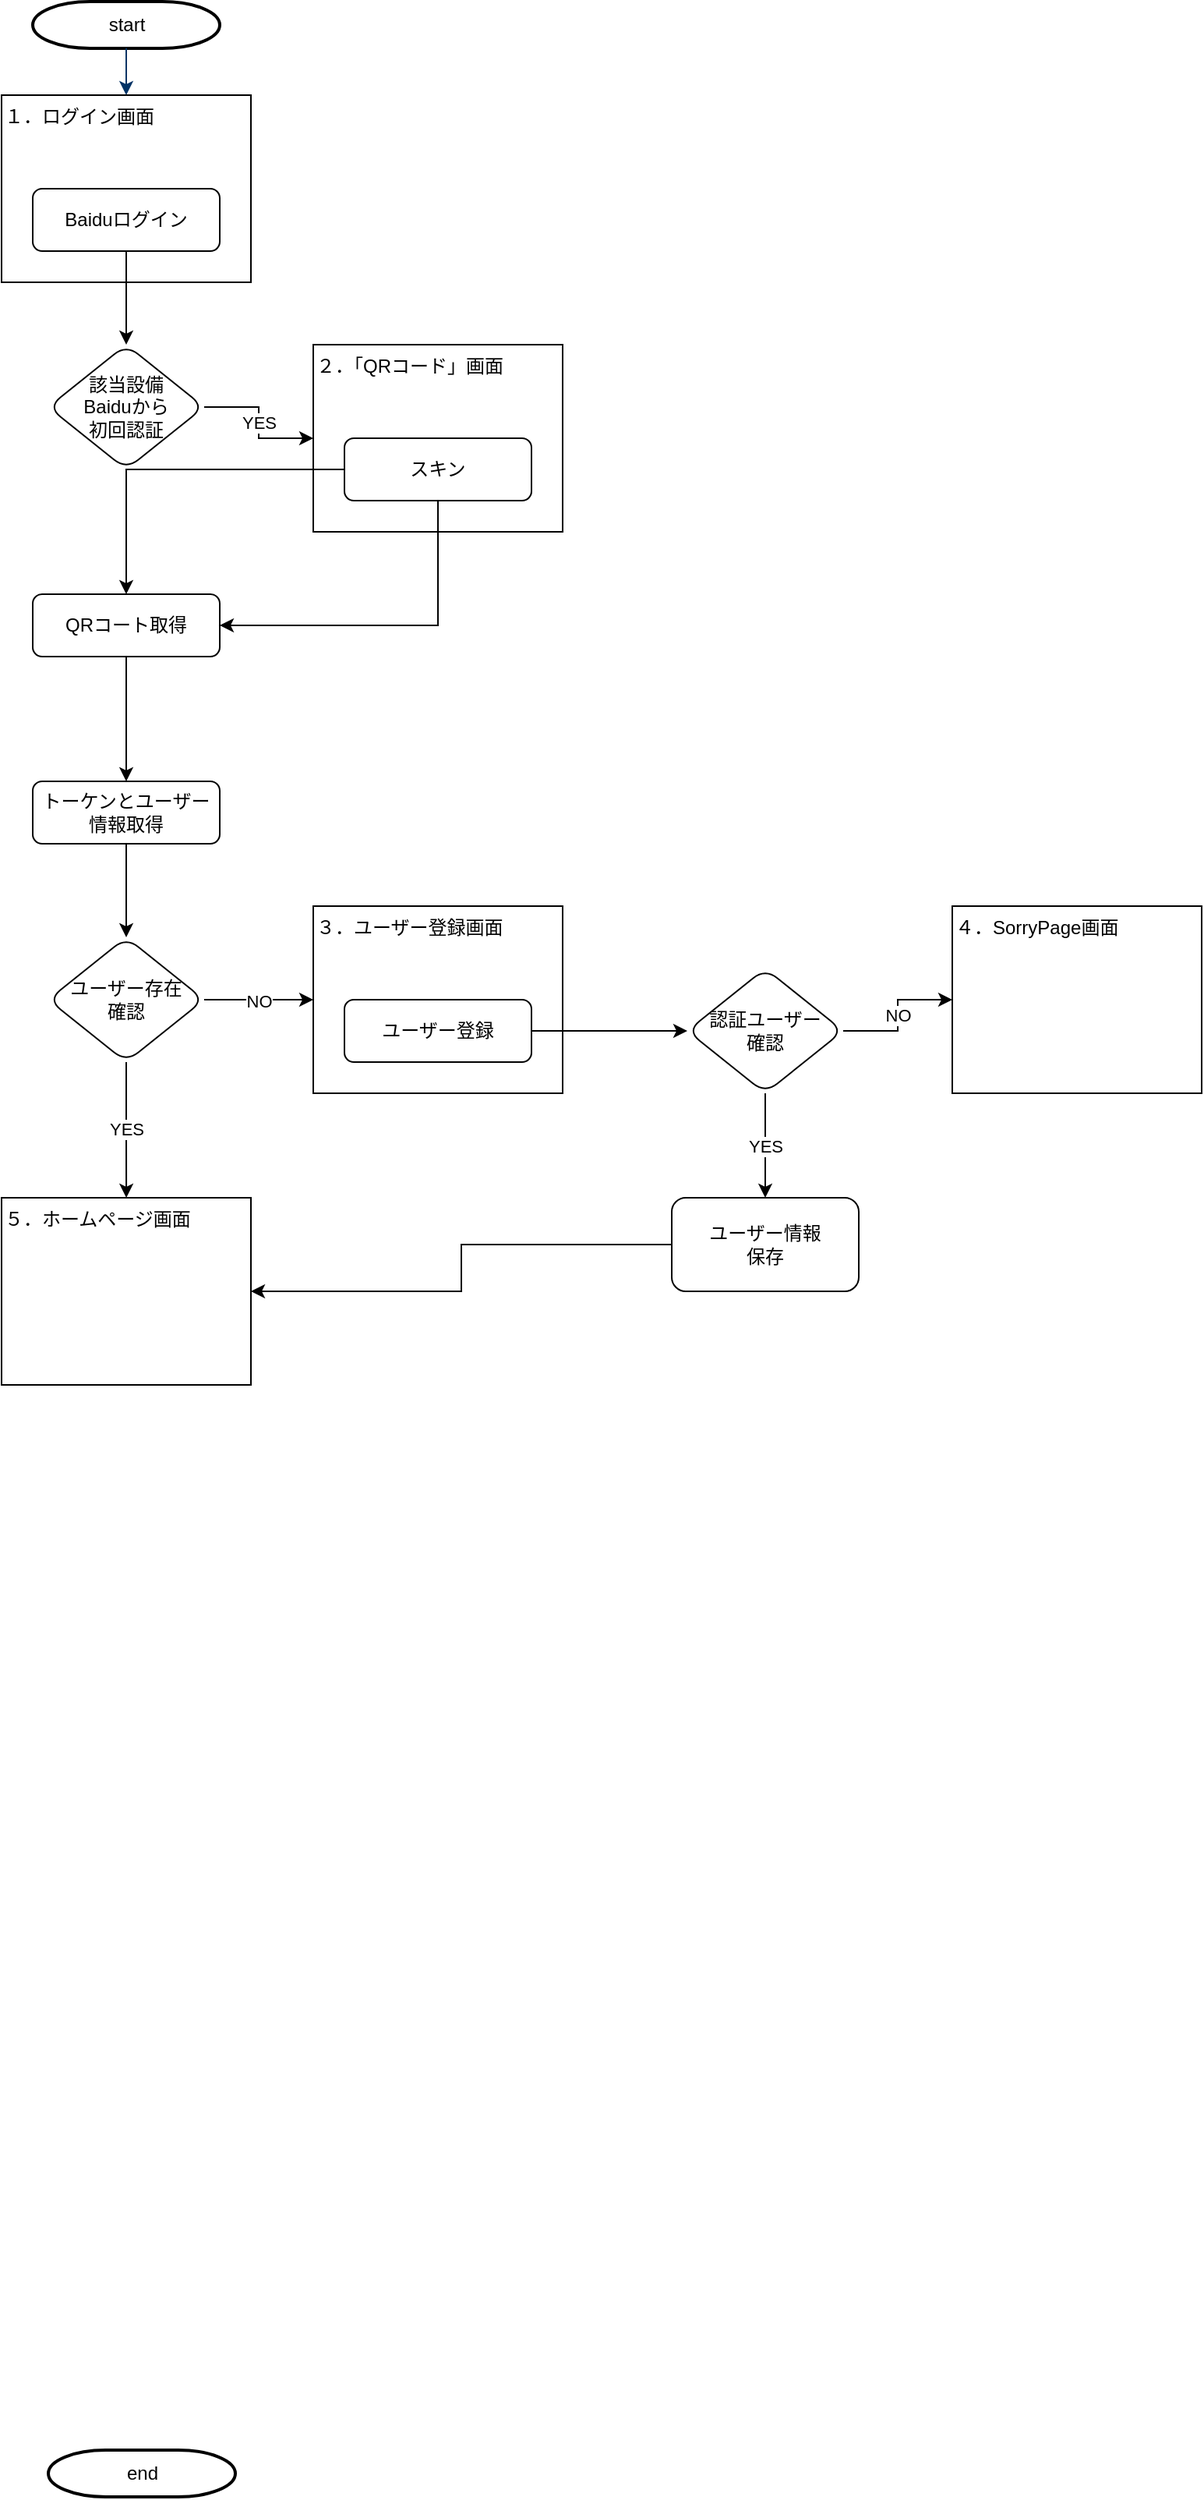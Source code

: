 <mxfile version="20.3.2" type="github">
  <diagram id="6a731a19-8d31-9384-78a2-239565b7b9f0" name="Page-1">
    <mxGraphModel dx="1093" dy="601" grid="1" gridSize="10" guides="1" tooltips="1" connect="1" arrows="1" fold="1" page="1" pageScale="1" pageWidth="1169" pageHeight="827" background="none" math="0" shadow="0">
      <root>
        <mxCell id="0" />
        <mxCell id="1" parent="0" />
        <mxCell id="2" value="start" style="shape=mxgraph.flowchart.terminator;strokeWidth=2;gradientColor=none;gradientDirection=north;fontStyle=0;html=1;" parent="1" vertex="1">
          <mxGeometry x="260" y="60" width="120" height="30" as="geometry" />
        </mxCell>
        <mxCell id="7" style="fontStyle=1;strokeColor=#003366;strokeWidth=1;html=1;entryX=0.5;entryY=0;entryDx=0;entryDy=0;" parent="1" source="2" target="F5rxBv4m4slnFYCEnTl8-55" edge="1">
          <mxGeometry relative="1" as="geometry">
            <mxPoint x="320" y="120" as="targetPoint" />
          </mxGeometry>
        </mxCell>
        <mxCell id="40" value="end" style="shape=mxgraph.flowchart.terminator;strokeWidth=2;gradientColor=none;gradientDirection=north;fontStyle=0;html=1;" parent="1" vertex="1">
          <mxGeometry x="270" y="1630" width="120" height="30" as="geometry" />
        </mxCell>
        <mxCell id="F5rxBv4m4slnFYCEnTl8-55" value="１．ログイン画面" style="rounded=0;whiteSpace=wrap;html=1;align=left;verticalAlign=top;" vertex="1" parent="1">
          <mxGeometry x="240" y="120" width="160" height="120" as="geometry" />
        </mxCell>
        <mxCell id="F5rxBv4m4slnFYCEnTl8-63" value="" style="edgeStyle=orthogonalEdgeStyle;rounded=0;orthogonalLoop=1;jettySize=auto;html=1;" edge="1" parent="1" source="F5rxBv4m4slnFYCEnTl8-59" target="F5rxBv4m4slnFYCEnTl8-62">
          <mxGeometry relative="1" as="geometry" />
        </mxCell>
        <mxCell id="F5rxBv4m4slnFYCEnTl8-59" value="Baiduログイン" style="rounded=1;whiteSpace=wrap;html=1;" vertex="1" parent="1">
          <mxGeometry x="260" y="180" width="120" height="40" as="geometry" />
        </mxCell>
        <mxCell id="F5rxBv4m4slnFYCEnTl8-65" value="YES" style="edgeStyle=orthogonalEdgeStyle;rounded=0;orthogonalLoop=1;jettySize=auto;html=1;exitX=1;exitY=0.5;exitDx=0;exitDy=0;entryX=0;entryY=0.5;entryDx=0;entryDy=0;" edge="1" parent="1" source="F5rxBv4m4slnFYCEnTl8-62" target="F5rxBv4m4slnFYCEnTl8-66">
          <mxGeometry relative="1" as="geometry">
            <mxPoint x="440" y="320" as="targetPoint" />
          </mxGeometry>
        </mxCell>
        <mxCell id="F5rxBv4m4slnFYCEnTl8-62" value="該当設備&lt;br&gt;Baiduから&lt;br&gt;初回認証" style="rhombus;whiteSpace=wrap;html=1;rounded=1;" vertex="1" parent="1">
          <mxGeometry x="270" y="280" width="100" height="80" as="geometry" />
        </mxCell>
        <mxCell id="F5rxBv4m4slnFYCEnTl8-66" value="２．「QRコード」画面" style="rounded=0;whiteSpace=wrap;html=1;align=left;verticalAlign=top;" vertex="1" parent="1">
          <mxGeometry x="440" y="280" width="160" height="120" as="geometry" />
        </mxCell>
        <mxCell id="F5rxBv4m4slnFYCEnTl8-69" value="" style="edgeStyle=orthogonalEdgeStyle;rounded=0;orthogonalLoop=1;jettySize=auto;html=1;" edge="1" parent="1" source="F5rxBv4m4slnFYCEnTl8-67" target="F5rxBv4m4slnFYCEnTl8-68">
          <mxGeometry relative="1" as="geometry" />
        </mxCell>
        <mxCell id="F5rxBv4m4slnFYCEnTl8-67" value="スキン" style="rounded=1;whiteSpace=wrap;html=1;" vertex="1" parent="1">
          <mxGeometry x="460" y="340" width="120" height="40" as="geometry" />
        </mxCell>
        <mxCell id="F5rxBv4m4slnFYCEnTl8-74" value="" style="edgeStyle=orthogonalEdgeStyle;rounded=0;orthogonalLoop=1;jettySize=auto;html=1;" edge="1" parent="1" source="F5rxBv4m4slnFYCEnTl8-68" target="F5rxBv4m4slnFYCEnTl8-73">
          <mxGeometry relative="1" as="geometry" />
        </mxCell>
        <mxCell id="F5rxBv4m4slnFYCEnTl8-68" value="QRコート取得" style="rounded=1;whiteSpace=wrap;html=1;" vertex="1" parent="1">
          <mxGeometry x="260" y="440" width="120" height="40" as="geometry" />
        </mxCell>
        <mxCell id="F5rxBv4m4slnFYCEnTl8-70" value="" style="endArrow=classic;html=1;rounded=0;entryX=1;entryY=0.5;entryDx=0;entryDy=0;exitX=0.5;exitY=1;exitDx=0;exitDy=0;" edge="1" parent="1" source="F5rxBv4m4slnFYCEnTl8-67" target="F5rxBv4m4slnFYCEnTl8-68">
          <mxGeometry width="50" height="50" relative="1" as="geometry">
            <mxPoint x="590" y="340" as="sourcePoint" />
            <mxPoint x="640" y="290" as="targetPoint" />
            <Array as="points">
              <mxPoint x="520" y="460" />
            </Array>
          </mxGeometry>
        </mxCell>
        <mxCell id="F5rxBv4m4slnFYCEnTl8-78" value="" style="edgeStyle=orthogonalEdgeStyle;rounded=0;orthogonalLoop=1;jettySize=auto;html=1;" edge="1" parent="1" source="F5rxBv4m4slnFYCEnTl8-73" target="F5rxBv4m4slnFYCEnTl8-77">
          <mxGeometry relative="1" as="geometry" />
        </mxCell>
        <mxCell id="F5rxBv4m4slnFYCEnTl8-73" value="トーケンとユーザー情報取得" style="rounded=1;whiteSpace=wrap;html=1;" vertex="1" parent="1">
          <mxGeometry x="260" y="560" width="120" height="40" as="geometry" />
        </mxCell>
        <mxCell id="F5rxBv4m4slnFYCEnTl8-80" value="NO" style="edgeStyle=orthogonalEdgeStyle;rounded=0;orthogonalLoop=1;jettySize=auto;html=1;" edge="1" parent="1" source="F5rxBv4m4slnFYCEnTl8-77">
          <mxGeometry relative="1" as="geometry">
            <mxPoint x="440" y="700" as="targetPoint" />
          </mxGeometry>
        </mxCell>
        <mxCell id="F5rxBv4m4slnFYCEnTl8-92" value="YES" style="edgeStyle=orthogonalEdgeStyle;rounded=0;orthogonalLoop=1;jettySize=auto;html=1;" edge="1" parent="1" source="F5rxBv4m4slnFYCEnTl8-77">
          <mxGeometry relative="1" as="geometry">
            <mxPoint x="320.053" y="827" as="targetPoint" />
            <Array as="points">
              <mxPoint x="320" y="780" />
              <mxPoint x="320" y="780" />
            </Array>
          </mxGeometry>
        </mxCell>
        <mxCell id="F5rxBv4m4slnFYCEnTl8-77" value="ユーザー存在&lt;br&gt;確認" style="rhombus;whiteSpace=wrap;html=1;rounded=1;" vertex="1" parent="1">
          <mxGeometry x="270" y="660" width="100" height="80" as="geometry" />
        </mxCell>
        <mxCell id="F5rxBv4m4slnFYCEnTl8-81" value="３．ユーザー登録画面" style="rounded=0;whiteSpace=wrap;html=1;align=left;verticalAlign=top;" vertex="1" parent="1">
          <mxGeometry x="440" y="640" width="160" height="120" as="geometry" />
        </mxCell>
        <mxCell id="F5rxBv4m4slnFYCEnTl8-84" value="" style="edgeStyle=orthogonalEdgeStyle;rounded=0;orthogonalLoop=1;jettySize=auto;html=1;" edge="1" parent="1" source="F5rxBv4m4slnFYCEnTl8-82" target="F5rxBv4m4slnFYCEnTl8-83">
          <mxGeometry relative="1" as="geometry" />
        </mxCell>
        <mxCell id="F5rxBv4m4slnFYCEnTl8-82" value="ユーザー登録" style="rounded=1;whiteSpace=wrap;html=1;" vertex="1" parent="1">
          <mxGeometry x="460" y="700" width="120" height="40" as="geometry" />
        </mxCell>
        <mxCell id="F5rxBv4m4slnFYCEnTl8-86" value="NO" style="edgeStyle=orthogonalEdgeStyle;rounded=0;orthogonalLoop=1;jettySize=auto;html=1;entryX=0;entryY=0.5;entryDx=0;entryDy=0;" edge="1" parent="1" source="F5rxBv4m4slnFYCEnTl8-83" target="F5rxBv4m4slnFYCEnTl8-87">
          <mxGeometry relative="1" as="geometry">
            <mxPoint x="850" y="720" as="targetPoint" />
          </mxGeometry>
        </mxCell>
        <mxCell id="F5rxBv4m4slnFYCEnTl8-90" value="YES" style="edgeStyle=orthogonalEdgeStyle;rounded=0;orthogonalLoop=1;jettySize=auto;html=1;" edge="1" parent="1" source="F5rxBv4m4slnFYCEnTl8-83" target="F5rxBv4m4slnFYCEnTl8-89">
          <mxGeometry relative="1" as="geometry" />
        </mxCell>
        <mxCell id="F5rxBv4m4slnFYCEnTl8-83" value="認証ユーザー&lt;br&gt;確認" style="rhombus;whiteSpace=wrap;html=1;rounded=1;" vertex="1" parent="1">
          <mxGeometry x="680" y="680" width="100" height="80" as="geometry" />
        </mxCell>
        <mxCell id="F5rxBv4m4slnFYCEnTl8-87" value="４．SorryPage画面" style="rounded=0;whiteSpace=wrap;html=1;align=left;verticalAlign=top;" vertex="1" parent="1">
          <mxGeometry x="850" y="640" width="160" height="120" as="geometry" />
        </mxCell>
        <mxCell id="F5rxBv4m4slnFYCEnTl8-89" value="ユーザー情報&lt;br&gt;保存" style="whiteSpace=wrap;html=1;rounded=1;" vertex="1" parent="1">
          <mxGeometry x="670" y="827" width="120" height="60" as="geometry" />
        </mxCell>
        <mxCell id="F5rxBv4m4slnFYCEnTl8-93" value="５．ホームページ画面" style="rounded=0;whiteSpace=wrap;html=1;align=left;verticalAlign=top;" vertex="1" parent="1">
          <mxGeometry x="240" y="827" width="160" height="120" as="geometry" />
        </mxCell>
        <mxCell id="F5rxBv4m4slnFYCEnTl8-95" value="" style="edgeStyle=orthogonalEdgeStyle;rounded=0;orthogonalLoop=1;jettySize=auto;html=1;entryX=1;entryY=0.5;entryDx=0;entryDy=0;exitX=0;exitY=0.5;exitDx=0;exitDy=0;" edge="1" parent="1" source="F5rxBv4m4slnFYCEnTl8-89" target="F5rxBv4m4slnFYCEnTl8-93">
          <mxGeometry relative="1" as="geometry">
            <mxPoint x="590" y="730" as="sourcePoint" />
            <mxPoint x="690" y="730" as="targetPoint" />
          </mxGeometry>
        </mxCell>
      </root>
    </mxGraphModel>
  </diagram>
</mxfile>
